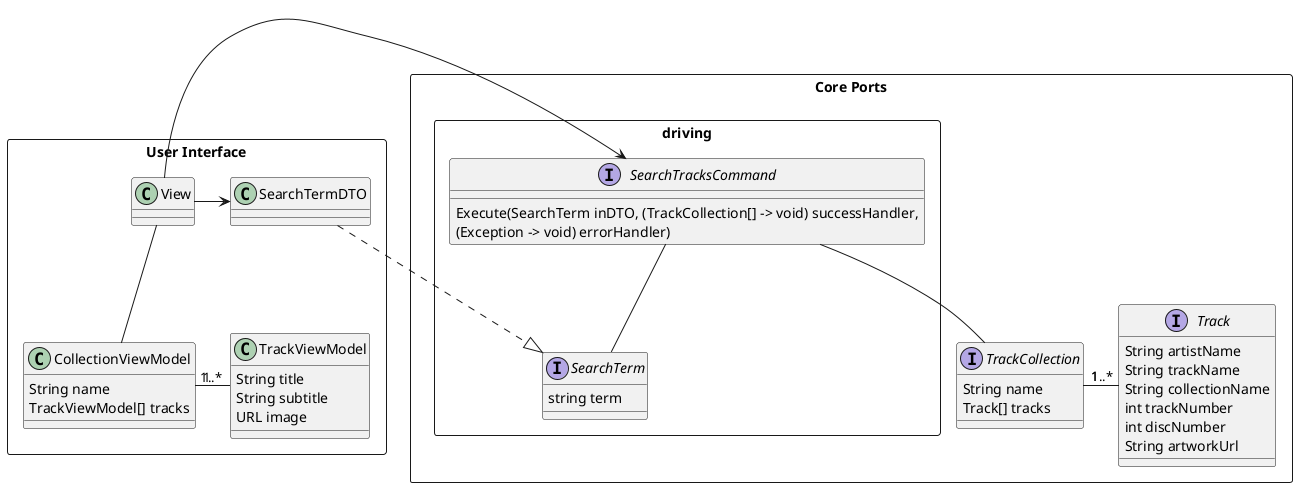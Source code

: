 @startuml

package "User Interface" <<Rectangle>> {
    class View
    class "SearchTermDTO" as ConcreteDTO {
    }

    class CollectionViewModel {
	String name
	TrackViewModel[] tracks
}

class TrackViewModel {
	String title
	String subtitle
	URL image	
}

}

package "Core Ports" <<Rectangle>> {

interface Track {
	String artistName
   	String trackName
  	String collectionName
	int trackNumber
	int discNumber
  	String artworkUrl
}

interface TrackCollection {
	String name
	Track[] tracks
}

package "driving" <<Rectangle>> {
    interface SearchTerm {
        string term
    }

    interface SearchTracksCommand {
            {method} Execute(SearchTerm inDTO, (TrackCollection[] -> void) successHandler,
            (Exception -> void) errorHandler)
    }

}
}


View -> ConcreteDTO
View -> SearchTracksCommand
View -- CollectionViewModel
ConcreteDTO ..|> SearchTerm 
SearchTracksCommand -- SearchTerm
SearchTracksCommand -- TrackCollection
CollectionViewModel "1" - "1..*" TrackViewModel
TrackCollection "1" - "1..*" Track
@enduml

